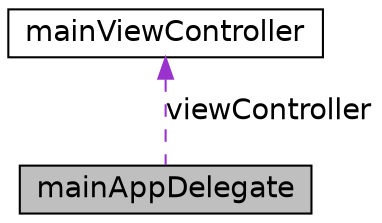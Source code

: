 digraph G
{
  edge [fontname="Helvetica",fontsize="14",labelfontname="Helvetica",labelfontsize="14"];
  node [fontname="Helvetica",fontsize="14",shape=record];
  Node1 [label="mainAppDelegate",height=0.2,width=0.4,color="black", fillcolor="grey75", style="filled" fontcolor="black"];
  Node2 -> Node1 [dir=back,color="darkorchid3",fontsize="14",style="dashed",label="viewController"];
  Node2 [label="mainViewController",height=0.2,width=0.4,color="black", fillcolor="white", style="filled",URL="$interfacemain_view_controller.html",tooltip="Main view controller during normal use."];
}
